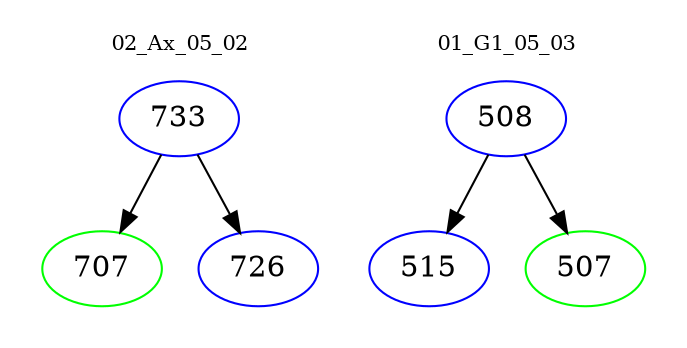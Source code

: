 digraph{
subgraph cluster_0 {
color = white
label = "02_Ax_05_02";
fontsize=10;
T0_733 [label="733", color="blue"]
T0_733 -> T0_707 [color="black"]
T0_707 [label="707", color="green"]
T0_733 -> T0_726 [color="black"]
T0_726 [label="726", color="blue"]
}
subgraph cluster_1 {
color = white
label = "01_G1_05_03";
fontsize=10;
T1_508 [label="508", color="blue"]
T1_508 -> T1_515 [color="black"]
T1_515 [label="515", color="blue"]
T1_508 -> T1_507 [color="black"]
T1_507 [label="507", color="green"]
}
}
